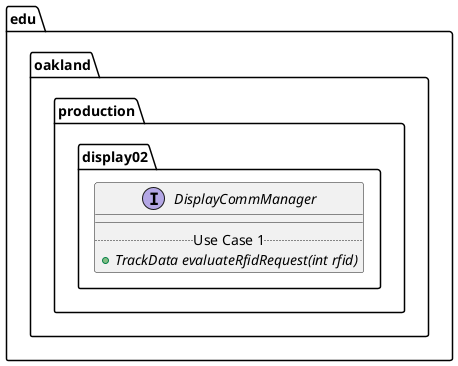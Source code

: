 @startuml DisplayCommManager

package edu.oakland.production.display02 {
    interface DisplayCommManager {
        __
        .. Use Case 1 ..
        {abstract} + TrackData evaluateRfidRequest(int rfid)
    }
}

@enduml
